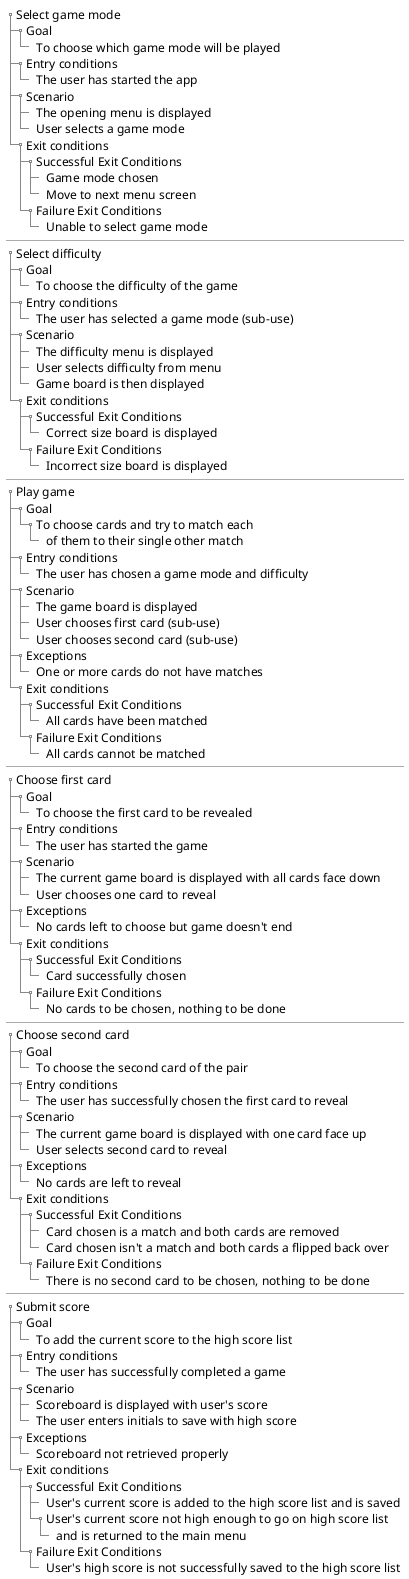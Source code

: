 @startuml
salt
{
{T
+ Select game mode
++  Goal
+++ To choose which game mode will be played
++ Entry conditions
+++ The user has started the app
++ Scenario
+++ The opening menu is displayed
+++ User selects a game mode
++ Exit conditions
+++ Successful Exit Conditions
++++ Game mode chosen
++++ Move to next menu screen
+++ Failure Exit Conditions
++++ Unable to select game mode
}
---
{T
+ Select difficulty
++  Goal
+++ To choose the difficulty of the game
++ Entry conditions
+++ The user has selected a game mode (sub-use)
++ Scenario
+++ The difficulty menu is displayed
+++ User selects difficulty from menu
+++ Game board is then displayed
++ Exit conditions
+++ Successful Exit Conditions
++++ Correct size board is displayed
+++ Failure Exit Conditions
++++ Incorrect size board is displayed
}
---
{T
+ Play game
++  Goal
+++ To choose cards and try to match each
++++ of them to their single other match
++ Entry conditions
+++ The user has chosen a game mode and difficulty
++ Scenario
+++ The game board is displayed
+++ User chooses first card (sub-use)
+++ User chooses second card (sub-use)
++ Exceptions
+++ One or more cards do not have matches
++ Exit conditions
+++ Successful Exit Conditions
++++ All cards have been matched
+++ Failure Exit Conditions
++++ All cards cannot be matched
}
---
{T
+ Choose first card
++  Goal
+++ To choose the first card to be revealed
++ Entry conditions
+++ The user has started the game
++ Scenario
+++ The current game board is displayed with all cards face down
+++ User chooses one card to reveal
++ Exceptions
+++ No cards left to choose but game doesn't end
++ Exit conditions
+++ Successful Exit Conditions
++++ Card successfully chosen
+++ Failure Exit Conditions
++++ No cards to be chosen, nothing to be done
}
---
{T
+ Choose second card
++  Goal
+++ To choose the second card of the pair
++ Entry conditions
+++ The user has successfully chosen the first card to reveal
++ Scenario
+++ The current game board is displayed with one card face up
+++ User selects second card to reveal
++ Exceptions
+++ No cards are left to reveal
++ Exit conditions
+++ Successful Exit Conditions
++++ Card chosen is a match and both cards are removed
++++ Card chosen isn't a match and both cards a flipped back over
+++ Failure Exit Conditions
++++ There is no second card to be chosen, nothing to be done
}
--
{T
+ Submit score
++  Goal
+++ To add the current score to the high score list
++ Entry conditions
+++ The user has successfully completed a game
++ Scenario
+++ Scoreboard is displayed with user's score
+++ The user enters initials to save with high score
++ Exceptions
+++ Scoreboard not retrieved properly
++ Exit conditions
+++ Successful Exit Conditions
++++ User's current score is added to the high score list and is saved
++++ User's current score not high enough to go on high score list
+++++ and is returned to the main menu
+++ Failure Exit Conditions
++++ User's high score is not successfully saved to the high score list
}
}
@enduml
